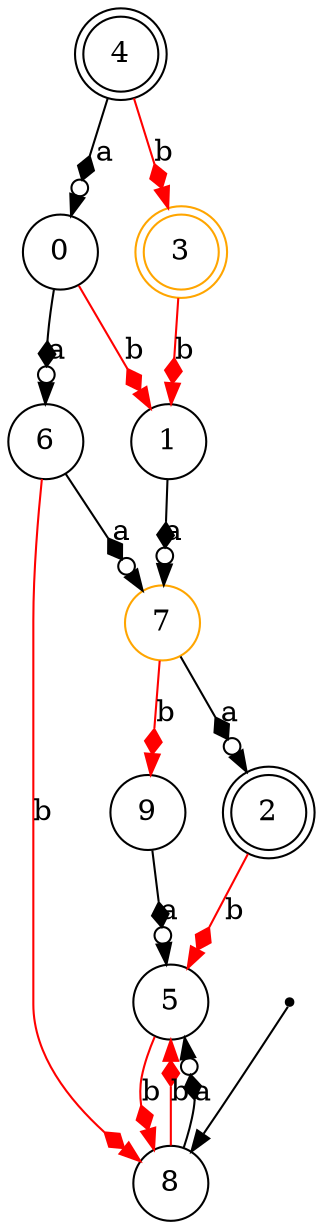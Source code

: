 digraph G {
"0"[shape = circle color = "black"];
"1"[shape = circle color = "black"];
"2"[shape = doublecircle color = "black"];
"3"[shape = doublecircle color = "orange"];
"4"[shape = doublecircle color = "black"];
"5"[shape = circle color = "black"];
"6"[shape = circle color = "black"];
"7"[shape = circle color = "orange"];
"8"[shape = circle color = "black"];
"___NEVER_USE_THIS_NAME___8"[fontSize = 1 shape = point]; 
{"___NEVER_USE_THIS_NAME___8"}->{"8"}; 
"9"[shape = circle color = "black"];
"9"->{"5"} [label = "a" color = "black" arrowhead = "normalodotdiamond" ]; 
"3"->{"1"} [label = "b" color = "red" arrowhead = "normaldiamond" ]; 
"0"->{"1"} [label = "b" color = "red" arrowhead = "normaldiamond" ]; 
"0"->{"6"} [label = "a" color = "black" arrowhead = "normalodotdiamond" ]; 
"4"->{"3"} [label = "b" color = "red" arrowhead = "normaldiamond" ]; 
"4"->{"0"} [label = "a" color = "black" arrowhead = "normalodotdiamond" ]; 
"7"->{"9"} [label = "b" color = "red" arrowhead = "normaldiamond" ]; 
"7"->{"2"} [label = "a" color = "black" arrowhead = "normalodotdiamond" ]; 
"1"->{"7"} [label = "a" color = "black" arrowhead = "normalodotdiamond" ]; 
"2"->{"5"} [label = "b" color = "red" arrowhead = "normaldiamond" ]; 
"6"->{"7"} [label = "a" color = "black" arrowhead = "normalodotdiamond" ]; 
"6"->{"8"} [label = "b" color = "red" arrowhead = "normaldiamond" ]; 
"8"->{"5"} [label = "b" color = "red" arrowhead = "normaldiamond" ]; 
"8"->{"5"} [label = "a" color = "black" arrowhead = "normalodotdiamond" ]; 
"5"->{"8"} [label = "b" color = "red" arrowhead = "normaldiamond" ]; 
}
